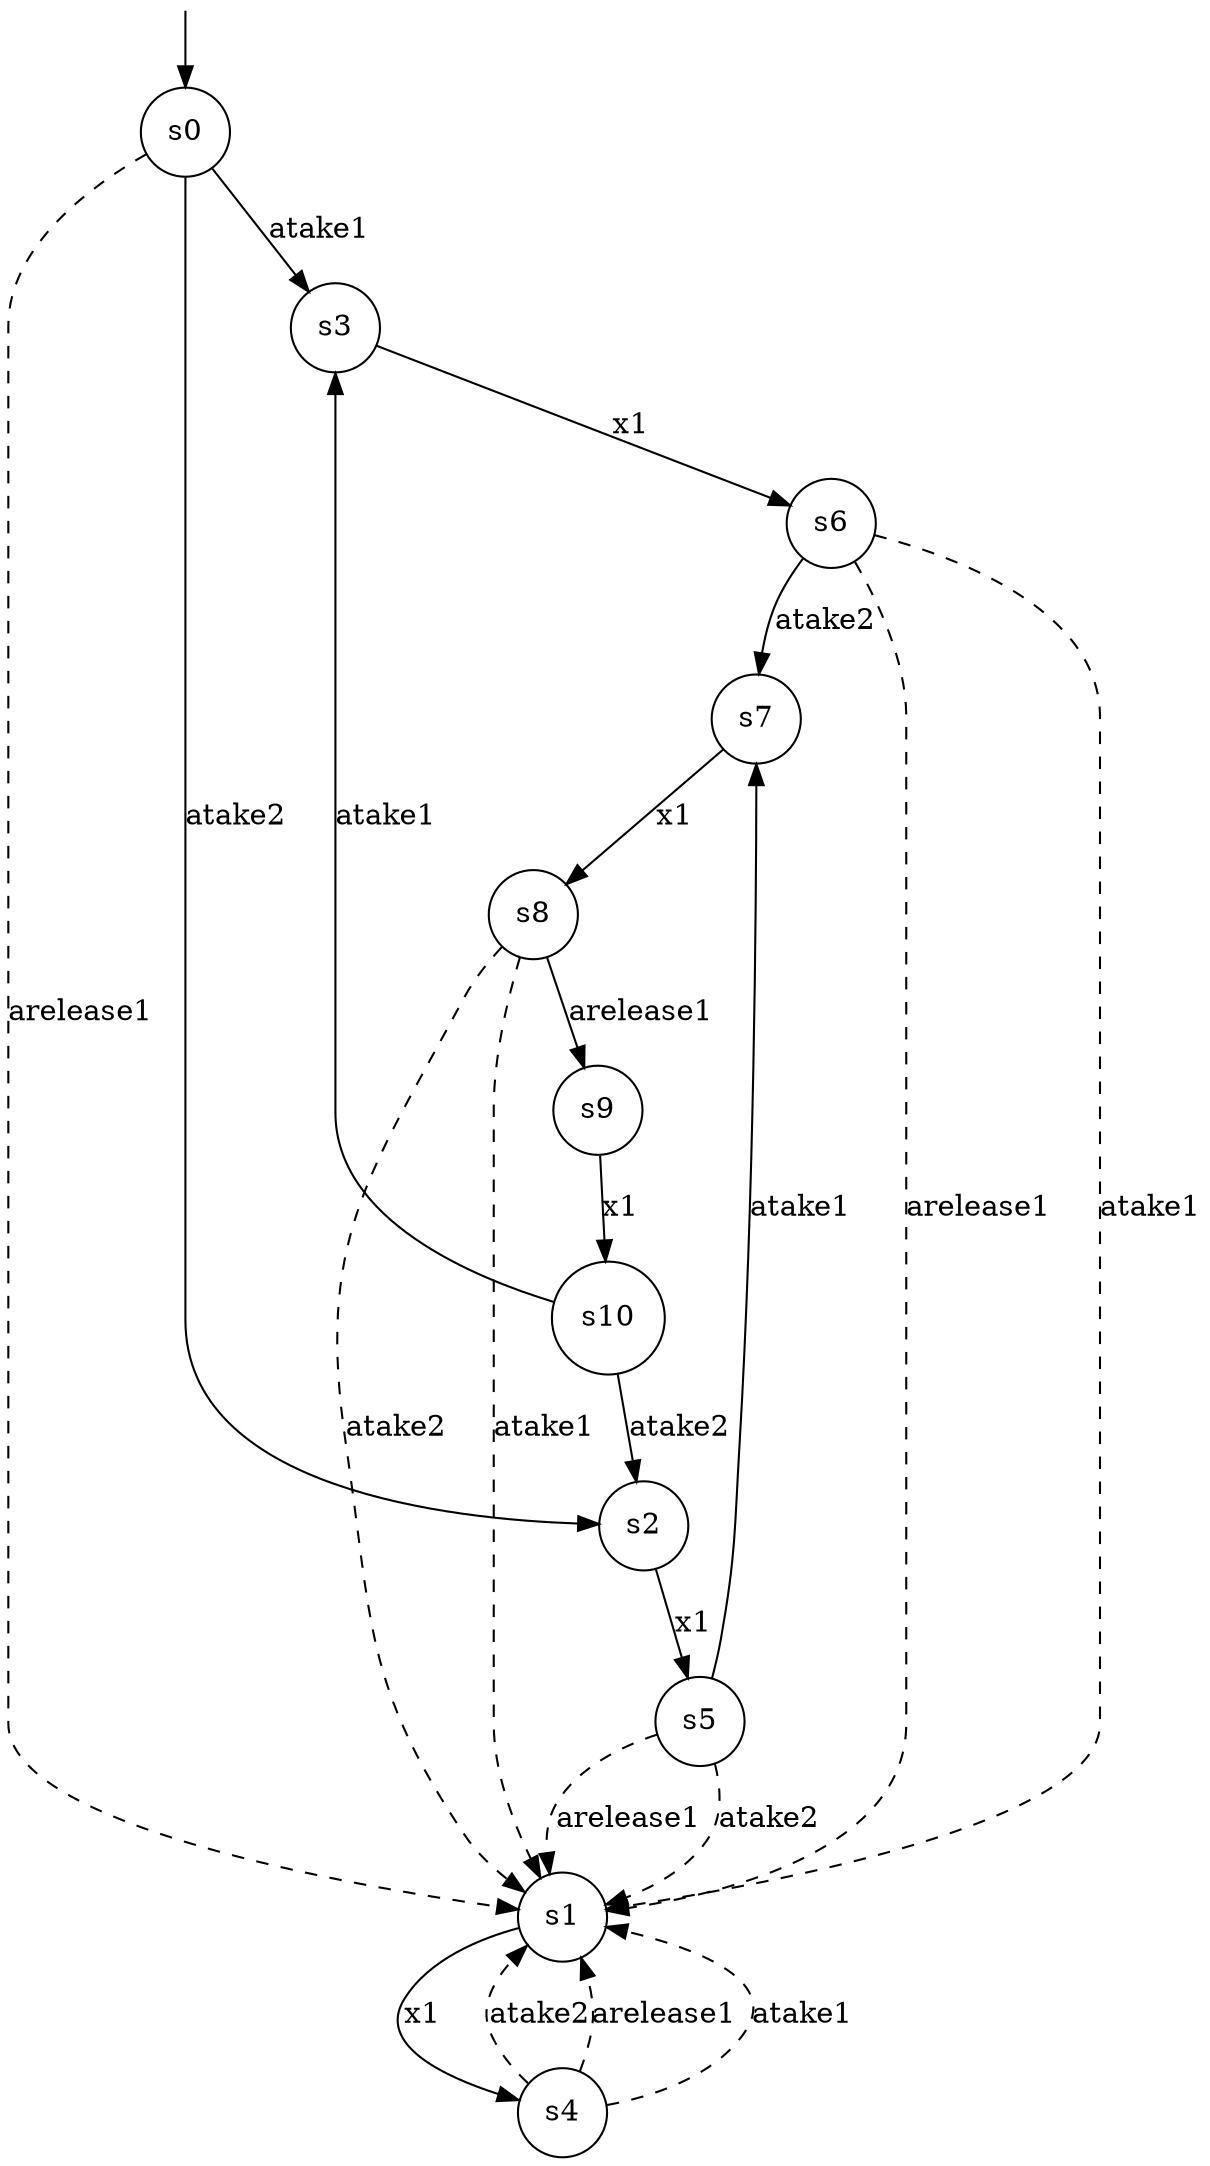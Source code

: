 digraph g {

	s0 [shape="circle" label="s0"];
	s1 [shape="circle" label="s9"];
	s2 [shape="circle" label="s10"];
	s3 [shape="circle" label="s3"];
	s4 [shape="circle" label="s2"];
	s5 [shape="circle" label="s1"];
	s6 [shape="circle" label="s7"];
	s7 [shape="circle" label="s6"];
	s8 [shape="circle" label="s5"];
	s9 [shape="circle" label="s4"];
	s10 [shape="circle" label="s8"];

	s5 -> s9 [modality="MUST", style="strict", label="x1"];
	s3 -> s7 [modality="MUST", style="strict", label="x1"];
	s9 -> s5 [modality="MAY", style="dashed", label="atake2"];
	s2 -> s4 [modality="MUST", style="strict", label="atake2"];
	s8 -> s5 [modality="MAY", style="dashed", label="atake2"];
	s0 -> s3 [modality="MUST", style="strict", label="atake1"];
	s7 -> s6 [modality="MUST", style="strict", label="atake2"];
	s4 -> s8 [modality="MUST", style="strict", label="x1"];
	s8 -> s5 [modality="MAY", style="dashed", label="arelease1"];
	s9 -> s5 [modality="MAY", style="dashed", label="arelease1"];
	s8 -> s6 [modality="MUST", style="strict", label="atake1"];
	s0 -> s4 [modality="MUST", style="strict", label="atake2"];
	s9 -> s5 [modality="MAY", style="dashed", label="atake1"];
	s0 -> s5 [modality="MAY", style="dashed", label="arelease1"];
	s10 -> s5 [modality="MAY", style="dashed", label="atake2"];
	s2 -> s3 [modality="MUST", style="strict", label="atake1"];
	s1 -> s2 [modality="MUST", style="strict", label="x1"];
	s10 -> s1 [modality="MUST", style="strict", label="arelease1"];
	s10 -> s5 [modality="MAY", style="dashed", label="atake1"];
	s7 -> s5 [modality="MAY", style="dashed", label="atake1"];
	s6 -> s10 [modality="MUST", style="strict", label="x1"];
	s7 -> s5 [modality="MAY", style="dashed", label="arelease1"];

__start0 [label="" shape="none" width="0" height="0"];
__start0 -> s0;
}
